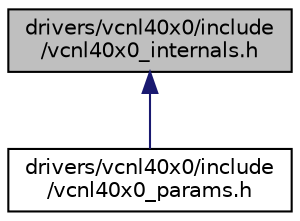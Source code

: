 digraph "drivers/vcnl40x0/include/vcnl40x0_internals.h"
{
 // LATEX_PDF_SIZE
  edge [fontname="Helvetica",fontsize="10",labelfontname="Helvetica",labelfontsize="10"];
  node [fontname="Helvetica",fontsize="10",shape=record];
  Node1 [label="drivers/vcnl40x0/include\l/vcnl40x0_internals.h",height=0.2,width=0.4,color="black", fillcolor="grey75", style="filled", fontcolor="black",tooltip="Internal addresses, registers, constants for the VCNL40X0 devices."];
  Node1 -> Node2 [dir="back",color="midnightblue",fontsize="10",style="solid",fontname="Helvetica"];
  Node2 [label="drivers/vcnl40x0/include\l/vcnl40x0_params.h",height=0.2,width=0.4,color="black", fillcolor="white", style="filled",URL="$vcnl40x0__params_8h.html",tooltip="Default configuration for VCNL40X0 devices."];
}

